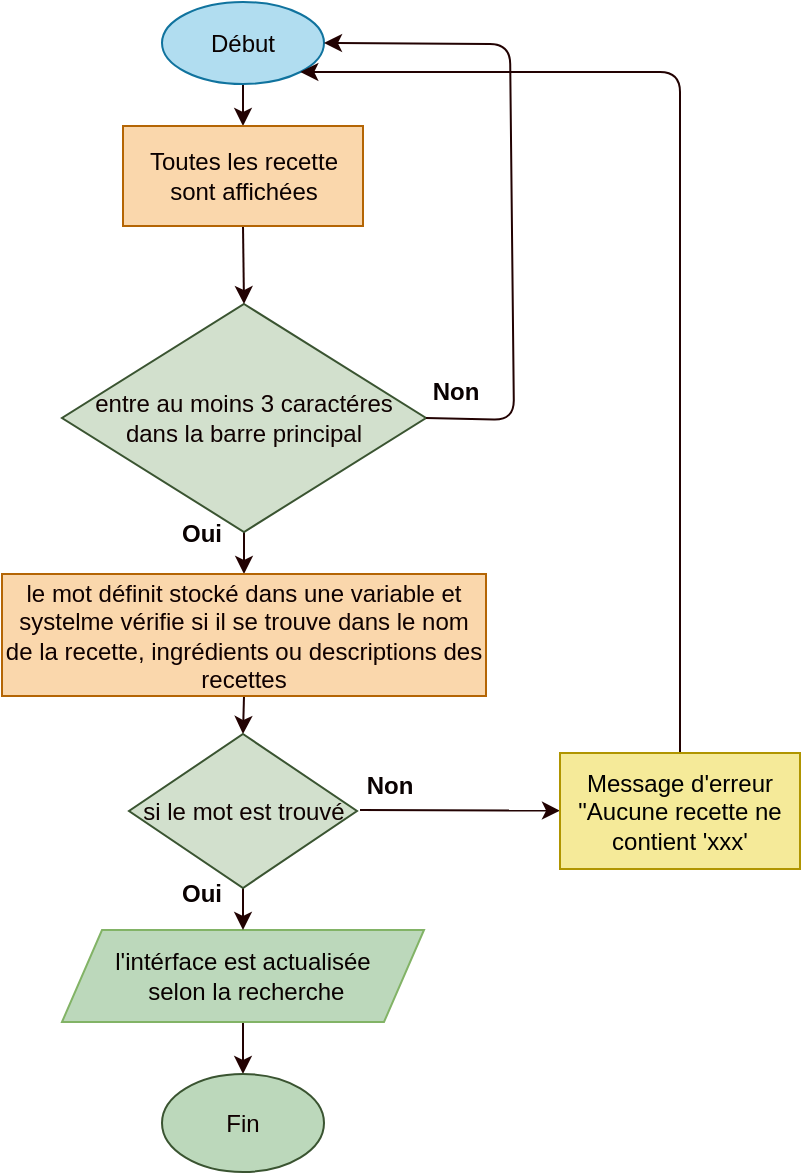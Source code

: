 <mxfile>
    <diagram id="aFP3rNkUGq0K-rNYThIF" name="recherche-general">
        <mxGraphModel dx="1386" dy="2408" grid="0" gridSize="10" guides="1" tooltips="1" connect="1" arrows="1" fold="1" page="1" pageScale="1" pageWidth="1169" pageHeight="827" background="#ffffff" math="0" shadow="0">
            <root>
                <mxCell id="0"/>
                <mxCell id="1" parent="0"/>
                <mxCell id="7" style="edgeStyle=none;html=1;exitX=0.5;exitY=1;exitDx=0;exitDy=0;entryX=0.5;entryY=0;entryDx=0;entryDy=0;strokeColor=#220202;fontColor=#090101;" parent="1" source="2" target="6" edge="1">
                    <mxGeometry relative="1" as="geometry"/>
                </mxCell>
                <mxCell id="2" value="Début" style="ellipse;whiteSpace=wrap;html=1;fillColor=#b1ddf0;strokeColor=#10739e;fontColor=#090101;" parent="1" vertex="1">
                    <mxGeometry x="592" y="-1639" width="81" height="41" as="geometry"/>
                </mxCell>
                <mxCell id="12" style="edgeStyle=none;html=1;exitX=0.5;exitY=1;exitDx=0;exitDy=0;entryX=0.5;entryY=0;entryDx=0;entryDy=0;strokeColor=#220202;fontColor=#0f0000;" parent="1" source="4" target="11" edge="1">
                    <mxGeometry relative="1" as="geometry"/>
                </mxCell>
                <mxCell id="4" value="entre au moins 3 caractéres&lt;br&gt;dans la barre principal&lt;br&gt;" style="rhombus;whiteSpace=wrap;html=1;fillColor=#d2e0cd;fontColor=#0f0000;strokeColor=#3A5431;verticalAlign=middle;" parent="1" vertex="1">
                    <mxGeometry x="542" y="-1488" width="182" height="114" as="geometry"/>
                </mxCell>
                <mxCell id="8" style="edgeStyle=none;html=1;exitX=0.5;exitY=1;exitDx=0;exitDy=0;entryX=0.5;entryY=0;entryDx=0;entryDy=0;strokeColor=#220202;fontColor=#090101;" parent="1" source="6" target="4" edge="1">
                    <mxGeometry relative="1" as="geometry"/>
                </mxCell>
                <mxCell id="6" value="Toutes les recette sont affichées" style="rounded=0;whiteSpace=wrap;html=1;fillColor=#fad7ac;strokeColor=#b46504;fontColor=#0a0000;" parent="1" vertex="1">
                    <mxGeometry x="572.5" y="-1577" width="120" height="50" as="geometry"/>
                </mxCell>
                <mxCell id="28" style="edgeStyle=none;html=1;exitX=0.5;exitY=1;exitDx=0;exitDy=0;entryX=0.5;entryY=0;entryDx=0;entryDy=0;strokeColor=#220202;fontColor=#0f0000;" parent="1" source="9" target="27" edge="1">
                    <mxGeometry relative="1" as="geometry"/>
                </mxCell>
                <mxCell id="9" value="l'intérface est actualisée&lt;br&gt;&amp;nbsp;selon la recherche" style="shape=parallelogram;perimeter=parallelogramPerimeter;whiteSpace=wrap;html=1;fixedSize=1;fillColor=#bcd8bb;strokeColor=#82b366;fontColor=#090101;" parent="1" vertex="1">
                    <mxGeometry x="542" y="-1175" width="181" height="46" as="geometry"/>
                </mxCell>
                <mxCell id="14" style="edgeStyle=none;html=1;exitX=0.5;exitY=1;exitDx=0;exitDy=0;entryX=0.5;entryY=0;entryDx=0;entryDy=0;strokeColor=#220202;fontColor=#0f0000;" parent="1" source="11" target="13" edge="1">
                    <mxGeometry relative="1" as="geometry"/>
                </mxCell>
                <mxCell id="22" value="" style="edgeStyle=none;html=1;strokeColor=#220202;fontColor=#090101;" parent="1" target="21" edge="1">
                    <mxGeometry relative="1" as="geometry">
                        <mxPoint x="691" y="-1235" as="sourcePoint"/>
                    </mxGeometry>
                </mxCell>
                <mxCell id="11" value="&lt;font color=&quot;#0f0000&quot;&gt;le mot définit stocké dans une variable et systelme vérifie si il se trouve dans le nom de la recette, ingrédients ou descriptions des recettes&lt;/font&gt;" style="rounded=0;whiteSpace=wrap;html=1;fillColor=#fad7ac;strokeColor=#b46504;fontColor=#0a0000;" parent="1" vertex="1">
                    <mxGeometry x="512" y="-1353" width="242" height="61" as="geometry"/>
                </mxCell>
                <mxCell id="15" style="edgeStyle=none;html=1;exitX=0.5;exitY=1;exitDx=0;exitDy=0;entryX=0.5;entryY=0;entryDx=0;entryDy=0;strokeColor=#220202;fontColor=#0f0000;" parent="1" source="13" target="9" edge="1">
                    <mxGeometry relative="1" as="geometry"/>
                </mxCell>
                <mxCell id="13" value="si le mot est trouvé" style="rhombus;whiteSpace=wrap;html=1;fillColor=#d2e0cd;fontColor=#0f0000;strokeColor=#3A5431;verticalAlign=middle;" parent="1" vertex="1">
                    <mxGeometry x="575.5" y="-1273" width="114" height="77" as="geometry"/>
                </mxCell>
                <mxCell id="16" value="&lt;b&gt;Oui&lt;/b&gt;" style="text;html=1;strokeColor=none;fillColor=none;align=center;verticalAlign=middle;whiteSpace=wrap;rounded=0;fontColor=#090101;" parent="1" vertex="1">
                    <mxGeometry x="597" y="-1204" width="30" height="22" as="geometry"/>
                </mxCell>
                <mxCell id="17" value="&lt;b&gt;Non&lt;/b&gt;" style="text;html=1;strokeColor=none;fillColor=none;align=center;verticalAlign=middle;whiteSpace=wrap;rounded=0;fontColor=#090101;" parent="1" vertex="1">
                    <mxGeometry x="690.5" y="-1257" width="30" height="19" as="geometry"/>
                </mxCell>
                <mxCell id="18" value="&lt;b&gt;Non&lt;/b&gt;" style="text;html=1;strokeColor=none;fillColor=none;align=center;verticalAlign=middle;whiteSpace=wrap;rounded=0;fontColor=#090101;" parent="1" vertex="1">
                    <mxGeometry x="724" y="-1455" width="30" height="22" as="geometry"/>
                </mxCell>
                <mxCell id="19" value="&lt;b&gt;Oui&lt;/b&gt;" style="text;html=1;strokeColor=none;fillColor=none;align=center;verticalAlign=middle;whiteSpace=wrap;rounded=0;fontColor=#090101;" parent="1" vertex="1">
                    <mxGeometry x="597" y="-1384" width="30" height="22" as="geometry"/>
                </mxCell>
                <mxCell id="20" value="" style="endArrow=classic;html=1;strokeColor=#220202;fontColor=#090101;exitX=1;exitY=0.5;exitDx=0;exitDy=0;entryX=1;entryY=0.5;entryDx=0;entryDy=0;" parent="1" source="4" target="2" edge="1">
                    <mxGeometry width="50" height="50" relative="1" as="geometry">
                        <mxPoint x="724" y="-1428" as="sourcePoint"/>
                        <mxPoint x="763" y="-1629" as="targetPoint"/>
                        <Array as="points">
                            <mxPoint x="768" y="-1430"/>
                            <mxPoint x="766" y="-1618"/>
                        </Array>
                    </mxGeometry>
                </mxCell>
                <mxCell id="23" style="edgeStyle=none;html=1;exitX=0.5;exitY=0;exitDx=0;exitDy=0;strokeColor=#220202;fontColor=#090101;entryX=1;entryY=1;entryDx=0;entryDy=0;" parent="1" source="21" target="2" edge="1">
                    <mxGeometry relative="1" as="geometry">
                        <mxPoint x="753" y="-1616" as="targetPoint"/>
                        <Array as="points">
                            <mxPoint x="851" y="-1604"/>
                        </Array>
                    </mxGeometry>
                </mxCell>
                <mxCell id="21" value="Message d'erreur &quot;Aucune recette ne contient 'xxx'" style="whiteSpace=wrap;html=1;fillColor=#f5ea99;strokeColor=#B09500;rounded=0;fontColor=#000000;" parent="1" vertex="1">
                    <mxGeometry x="791" y="-1263.5" width="120" height="58" as="geometry"/>
                </mxCell>
                <mxCell id="27" value="Fin" style="ellipse;whiteSpace=wrap;html=1;fillColor=#BCD8BB;strokeColor=#3A5431;fontColor=#0f0000;" parent="1" vertex="1">
                    <mxGeometry x="592" y="-1103" width="81" height="49" as="geometry"/>
                </mxCell>
            </root>
        </mxGraphModel>
    </diagram>
    <diagram id="HOsjPcSVkY-n0DE9uh7c" name="recherche-filter">
        <mxGraphModel dx="1386" dy="754" grid="0" gridSize="10" guides="1" tooltips="1" connect="1" arrows="1" fold="1" page="1" pageScale="1" pageWidth="1169" pageHeight="827" background="#ffffff" math="0" shadow="0">
            <root>
                <mxCell id="0"/>
                <mxCell id="1" parent="0"/>
                <mxCell id="1bMhi3GC2Z3xSn9_iJsj-5" style="edgeStyle=none;html=1;exitX=0.5;exitY=1;exitDx=0;exitDy=0;strokeColor=#0a0000;fontColor=#0a0000;" parent="1" source="krv-8USHi9W3B60_LVHx-1" edge="1">
                    <mxGeometry relative="1" as="geometry">
                        <mxPoint x="469" y="54.4" as="targetPoint"/>
                    </mxGeometry>
                </mxCell>
                <mxCell id="krv-8USHi9W3B60_LVHx-1" value="Début" style="ellipse;whiteSpace=wrap;html=1;strokeColor=#015431;fontColor=#0f0000;fillColor=#B1DDF0;" parent="1" vertex="1">
                    <mxGeometry x="427" y="2" width="83" height="34" as="geometry"/>
                </mxCell>
                <mxCell id="5RpSUCfIaw3id0n7eAVM-2" style="edgeStyle=none;html=1;exitX=0.5;exitY=1;exitDx=0;exitDy=0;strokeColor=#0a0000;" parent="1" edge="1">
                    <mxGeometry relative="1" as="geometry">
                        <mxPoint x="466.5" y="100" as="sourcePoint"/>
                        <mxPoint x="467" y="125" as="targetPoint"/>
                    </mxGeometry>
                </mxCell>
                <mxCell id="yA0PagZfuzMg8PPXKwuR-2" value="les chapms des recherches avancée sont actualisés des recettes restantes" style="shape=parallelogram;perimeter=parallelogramPerimeter;whiteSpace=wrap;html=1;fixedSize=1;fillColor=#bcd8bb;strokeColor=#82b366;fontColor=#090101;" parent="1" vertex="1">
                    <mxGeometry x="374" y="53" width="195" height="46" as="geometry"/>
                </mxCell>
                <mxCell id="5RpSUCfIaw3id0n7eAVM-6" style="edgeStyle=none;html=1;exitX=0.5;exitY=1;exitDx=0;exitDy=0;entryX=0.5;entryY=0;entryDx=0;entryDy=0;strokeColor=#0a0000;" parent="1" source="dOwfi3Wt-_aaB51w_9J3-1" target="5RpSUCfIaw3id0n7eAVM-1" edge="1">
                    <mxGeometry relative="1" as="geometry"/>
                </mxCell>
                <mxCell id="dOwfi3Wt-_aaB51w_9J3-1" value="précision de recherche à l'un des input : ingrédients, ustensiles ou appareil" style="rounded=0;whiteSpace=wrap;html=1;fillColor=#fad7ac;strokeColor=#b46504;fontColor=#0a0000;" parent="1" vertex="1">
                    <mxGeometry x="384.5" y="125" width="167" height="50" as="geometry"/>
                </mxCell>
                <mxCell id="5RpSUCfIaw3id0n7eAVM-7" style="edgeStyle=none;html=1;exitX=1;exitY=0.5;exitDx=0;exitDy=0;strokeColor=#0a0000;" parent="1" source="5RpSUCfIaw3id0n7eAVM-1" edge="1">
                    <mxGeometry relative="1" as="geometry">
                        <mxPoint x="607" y="257" as="targetPoint"/>
                    </mxGeometry>
                </mxCell>
                <mxCell id="zE7bNwPe9jgFIxbUEco0-8" style="edgeStyle=none;html=1;exitX=0.5;exitY=1;exitDx=0;exitDy=0;entryX=0.5;entryY=0;entryDx=0;entryDy=0;strokeColor=#0a0000;fontColor=#0a0000;" parent="1" source="5RpSUCfIaw3id0n7eAVM-1" target="zE7bNwPe9jgFIxbUEco0-3" edge="1">
                    <mxGeometry relative="1" as="geometry"/>
                </mxCell>
                <mxCell id="5RpSUCfIaw3id0n7eAVM-1" value="le mot clé frappé au fur &lt;br&gt;et à mesure correspond&amp;nbsp;&lt;br&gt;au remplissage" style="rhombus;whiteSpace=wrap;html=1;fillColor=#d2e0cd;fontColor=#0f0000;strokeColor=#3A5431;verticalAlign=middle;" parent="1" vertex="1">
                    <mxGeometry x="368" y="201" width="201" height="112" as="geometry"/>
                </mxCell>
                <mxCell id="5RpSUCfIaw3id0n7eAVM-8" value="les ne correspondent pas disparaissent" style="rounded=0;whiteSpace=wrap;html=1;fillColor=#F5EA99;strokeColor=#b46504;fontColor=#0a0000;" parent="1" vertex="1">
                    <mxGeometry x="607" y="232" width="119" height="50" as="geometry"/>
                </mxCell>
                <mxCell id="zE7bNwPe9jgFIxbUEco0-1" value="Non" style="text;html=1;strokeColor=none;fillColor=none;align=center;verticalAlign=middle;whiteSpace=wrap;rounded=0;fontColor=#0a0000;fontStyle=1" parent="1" vertex="1">
                    <mxGeometry x="566" y="232" width="37" height="22" as="geometry"/>
                </mxCell>
                <mxCell id="1bMhi3GC2Z3xSn9_iJsj-1" style="edgeStyle=none;html=1;exitX=0.5;exitY=1;exitDx=0;exitDy=0;entryX=0.5;entryY=0;entryDx=0;entryDy=0;strokeColor=#0a0000;fontColor=#0a0000;" parent="1" source="zE7bNwPe9jgFIxbUEco0-3" target="zE7bNwPe9jgFIxbUEco0-10" edge="1">
                    <mxGeometry relative="1" as="geometry"/>
                </mxCell>
                <mxCell id="zE7bNwPe9jgFIxbUEco0-3" value="&lt;span style=&quot;color: rgb(9, 1, 1);&quot;&gt;choisir un mot clé dans le champs&amp;nbsp;&lt;/span&gt;" style="whiteSpace=wrap;html=1;fillColor=#fad7ac;strokeColor=#b46504;fontColor=#0a0000;rounded=0;" parent="1" vertex="1">
                    <mxGeometry x="408" y="337" width="120" height="48" as="geometry"/>
                </mxCell>
                <mxCell id="zE7bNwPe9jgFIxbUEco0-9" value="Oui" style="text;html=1;strokeColor=none;fillColor=none;align=center;verticalAlign=middle;whiteSpace=wrap;rounded=0;fontColor=#0a0000;fontStyle=1" parent="1" vertex="1">
                    <mxGeometry x="427" y="310" width="37" height="22" as="geometry"/>
                </mxCell>
                <mxCell id="1bMhi3GC2Z3xSn9_iJsj-7" style="edgeStyle=none;html=1;exitX=0.5;exitY=1;exitDx=0;exitDy=0;strokeColor=#0a0000;fontColor=#0a0000;" parent="1" source="zE7bNwPe9jgFIxbUEco0-10" edge="1">
                    <mxGeometry relative="1" as="geometry">
                        <mxPoint x="468" y="468" as="targetPoint"/>
                    </mxGeometry>
                </mxCell>
                <mxCell id="zE7bNwPe9jgFIxbUEco0-10" value="affichage du mot choisit sous forme de tag" style="shape=parallelogram;perimeter=parallelogramPerimeter;whiteSpace=wrap;html=1;fixedSize=1;fillColor=#bcd8bb;strokeColor=#82b366;fontColor=#090101;" parent="1" vertex="1">
                    <mxGeometry x="342.5" y="408" width="251" height="35" as="geometry"/>
                </mxCell>
                <mxCell id="1bMhi3GC2Z3xSn9_iJsj-15" style="edgeStyle=none;html=1;exitX=0.5;exitY=1;exitDx=0;exitDy=0;entryX=0.5;entryY=0;entryDx=0;entryDy=0;strokeColor=#0a0000;fontColor=#0a0000;" parent="1" source="1bMhi3GC2Z3xSn9_iJsj-6" target="1bMhi3GC2Z3xSn9_iJsj-14" edge="1">
                    <mxGeometry relative="1" as="geometry"/>
                </mxCell>
                <mxCell id="1bMhi3GC2Z3xSn9_iJsj-6" value="actualisation des resultats de recherche&lt;br&gt;ainsi que les champs de recherche avancée" style="shape=parallelogram;perimeter=parallelogramPerimeter;whiteSpace=wrap;html=1;fixedSize=1;fillColor=#bcd8bb;strokeColor=#82b366;fontColor=#090101;" parent="1" vertex="1">
                    <mxGeometry x="332" y="569" width="270" height="35" as="geometry"/>
                </mxCell>
                <mxCell id="1bMhi3GC2Z3xSn9_iJsj-9" style="edgeStyle=none;html=1;exitX=0.5;exitY=1;exitDx=0;exitDy=0;entryX=0.5;entryY=0;entryDx=0;entryDy=0;strokeColor=#0a0000;fontColor=#0a0000;" parent="1" source="1bMhi3GC2Z3xSn9_iJsj-8" target="1bMhi3GC2Z3xSn9_iJsj-6" edge="1">
                    <mxGeometry relative="1" as="geometry"/>
                </mxCell>
                <mxCell id="1bMhi3GC2Z3xSn9_iJsj-11" style="edgeStyle=none;html=1;exitX=1;exitY=0.5;exitDx=0;exitDy=0;entryX=0;entryY=0.5;entryDx=0;entryDy=0;strokeColor=#0a0000;fontColor=#0a0000;" parent="1" source="1bMhi3GC2Z3xSn9_iJsj-8" target="1bMhi3GC2Z3xSn9_iJsj-10" edge="1">
                    <mxGeometry relative="1" as="geometry"/>
                </mxCell>
                <mxCell id="1bMhi3GC2Z3xSn9_iJsj-8" value="le mot frappé trouvé" style="rhombus;whiteSpace=wrap;html=1;fillColor=#d2e0cd;fontColor=#0f0000;strokeColor=#3A5431;verticalAlign=middle;" parent="1" vertex="1">
                    <mxGeometry x="384.5" y="466" width="165" height="80" as="geometry"/>
                </mxCell>
                <mxCell id="1bMhi3GC2Z3xSn9_iJsj-10" value="suppression des recettes qui correspondent pas au tag" style="rounded=0;whiteSpace=wrap;html=1;fillColor=#F5EA99;strokeColor=#b46504;fontColor=#0a0000;" parent="1" vertex="1">
                    <mxGeometry x="603" y="476" width="125" height="61" as="geometry"/>
                </mxCell>
                <mxCell id="1bMhi3GC2Z3xSn9_iJsj-12" value="Non" style="text;html=1;strokeColor=none;fillColor=none;align=center;verticalAlign=middle;whiteSpace=wrap;rounded=0;fontColor=#0a0000;fontStyle=1" parent="1" vertex="1">
                    <mxGeometry x="556.5" y="482" width="37" height="22" as="geometry"/>
                </mxCell>
                <mxCell id="1bMhi3GC2Z3xSn9_iJsj-13" value="Oui" style="text;html=1;strokeColor=none;fillColor=none;align=center;verticalAlign=middle;whiteSpace=wrap;rounded=0;fontColor=#0a0000;fontStyle=1" parent="1" vertex="1">
                    <mxGeometry x="427" y="544" width="37" height="21" as="geometry"/>
                </mxCell>
                <mxCell id="IRXFW4AbK8Lbqvq7tiop-2" style="edgeStyle=none;html=1;exitX=0.5;exitY=1;exitDx=0;exitDy=0;strokeColor=#0a0000;fontColor=#0a0000;" parent="1" source="1bMhi3GC2Z3xSn9_iJsj-14" edge="1">
                    <mxGeometry relative="1" as="geometry">
                        <mxPoint x="467" y="699.2" as="targetPoint"/>
                    </mxGeometry>
                </mxCell>
                <mxCell id="1bMhi3GC2Z3xSn9_iJsj-14" value="&lt;font color=&quot;#090101&quot;&gt;selectionner une recette&lt;/font&gt;" style="whiteSpace=wrap;html=1;fillColor=#fad7ac;strokeColor=#b46504;fontColor=#0a0000;rounded=0;" parent="1" vertex="1">
                    <mxGeometry x="407" y="626" width="120" height="48" as="geometry"/>
                </mxCell>
                <mxCell id="IRXFW4AbK8Lbqvq7tiop-1" value="Fin" style="ellipse;whiteSpace=wrap;html=1;fillColor=#BCD8BB;strokeColor=#3A5431;fontColor=#0f0000;" parent="1" vertex="1">
                    <mxGeometry x="426.5" y="699" width="81" height="49" as="geometry"/>
                </mxCell>
            </root>
        </mxGraphModel>
    </diagram>
</mxfile>